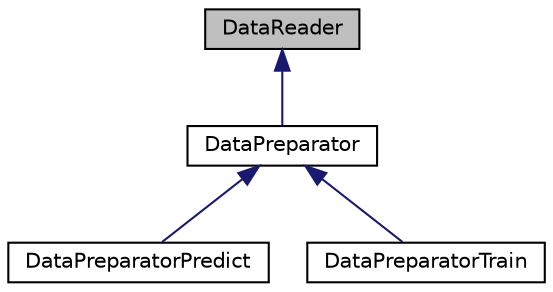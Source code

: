 digraph "DataReader"
{
  edge [fontname="Helvetica",fontsize="10",labelfontname="Helvetica",labelfontsize="10"];
  node [fontname="Helvetica",fontsize="10",shape=record];
  Node0 [label="DataReader",height=0.2,width=0.4,color="black", fillcolor="grey75", style="filled", fontcolor="black"];
  Node0 -> Node1 [dir="back",color="midnightblue",fontsize="10",style="solid",fontname="Helvetica"];
  Node1 [label="DataPreparator",height=0.2,width=0.4,color="black", fillcolor="white", style="filled",URL="$classDataPreparator.html"];
  Node1 -> Node2 [dir="back",color="midnightblue",fontsize="10",style="solid",fontname="Helvetica"];
  Node2 [label="DataPreparatorPredict",height=0.2,width=0.4,color="black", fillcolor="white", style="filled",URL="$classDataPreparatorPredict.html"];
  Node1 -> Node3 [dir="back",color="midnightblue",fontsize="10",style="solid",fontname="Helvetica"];
  Node3 [label="DataPreparatorTrain",height=0.2,width=0.4,color="black", fillcolor="white", style="filled",URL="$classDataPreparatorTrain.html"];
}
